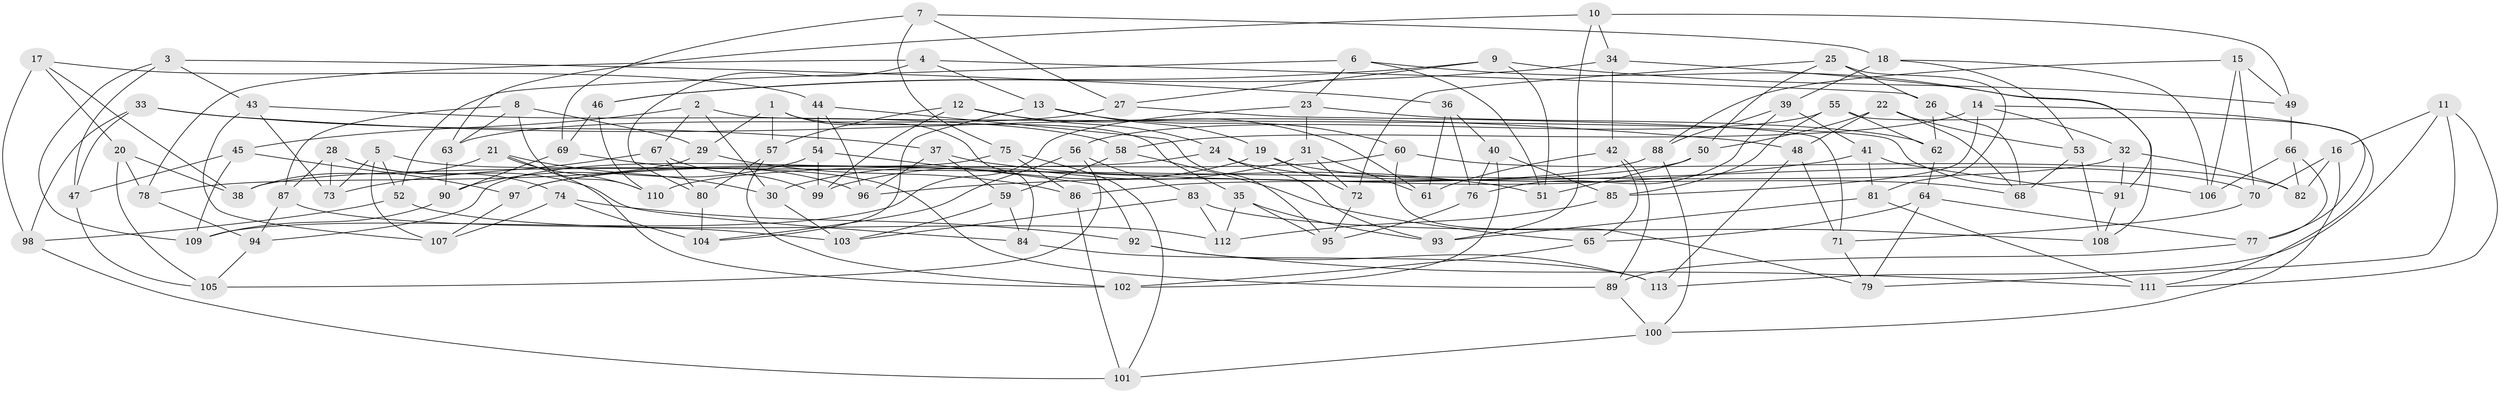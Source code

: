 // coarse degree distribution, {6: 0.5652173913043478, 5: 0.07246376811594203, 4: 0.34782608695652173, 3: 0.014492753623188406}
// Generated by graph-tools (version 1.1) at 2025/24/03/03/25 07:24:31]
// undirected, 113 vertices, 226 edges
graph export_dot {
graph [start="1"]
  node [color=gray90,style=filled];
  1;
  2;
  3;
  4;
  5;
  6;
  7;
  8;
  9;
  10;
  11;
  12;
  13;
  14;
  15;
  16;
  17;
  18;
  19;
  20;
  21;
  22;
  23;
  24;
  25;
  26;
  27;
  28;
  29;
  30;
  31;
  32;
  33;
  34;
  35;
  36;
  37;
  38;
  39;
  40;
  41;
  42;
  43;
  44;
  45;
  46;
  47;
  48;
  49;
  50;
  51;
  52;
  53;
  54;
  55;
  56;
  57;
  58;
  59;
  60;
  61;
  62;
  63;
  64;
  65;
  66;
  67;
  68;
  69;
  70;
  71;
  72;
  73;
  74;
  75;
  76;
  77;
  78;
  79;
  80;
  81;
  82;
  83;
  84;
  85;
  86;
  87;
  88;
  89;
  90;
  91;
  92;
  93;
  94;
  95;
  96;
  97;
  98;
  99;
  100;
  101;
  102;
  103;
  104;
  105;
  106;
  107;
  108;
  109;
  110;
  111;
  112;
  113;
  1 -- 35;
  1 -- 84;
  1 -- 57;
  1 -- 29;
  2 -- 67;
  2 -- 106;
  2 -- 45;
  2 -- 30;
  3 -- 47;
  3 -- 43;
  3 -- 36;
  3 -- 109;
  4 -- 78;
  4 -- 13;
  4 -- 80;
  4 -- 26;
  5 -- 89;
  5 -- 52;
  5 -- 73;
  5 -- 107;
  6 -- 108;
  6 -- 52;
  6 -- 23;
  6 -- 51;
  7 -- 75;
  7 -- 27;
  7 -- 69;
  7 -- 18;
  8 -- 110;
  8 -- 29;
  8 -- 63;
  8 -- 87;
  9 -- 46;
  9 -- 49;
  9 -- 51;
  9 -- 27;
  10 -- 49;
  10 -- 63;
  10 -- 93;
  10 -- 34;
  11 -- 79;
  11 -- 113;
  11 -- 111;
  11 -- 16;
  12 -- 24;
  12 -- 61;
  12 -- 99;
  12 -- 57;
  13 -- 104;
  13 -- 19;
  13 -- 60;
  14 -- 85;
  14 -- 32;
  14 -- 77;
  14 -- 58;
  15 -- 106;
  15 -- 88;
  15 -- 70;
  15 -- 49;
  16 -- 82;
  16 -- 100;
  16 -- 70;
  17 -- 44;
  17 -- 38;
  17 -- 98;
  17 -- 20;
  18 -- 106;
  18 -- 53;
  18 -- 39;
  19 -- 72;
  19 -- 68;
  19 -- 30;
  20 -- 78;
  20 -- 38;
  20 -- 105;
  21 -- 110;
  21 -- 38;
  21 -- 30;
  21 -- 102;
  22 -- 53;
  22 -- 48;
  22 -- 68;
  22 -- 50;
  23 -- 62;
  23 -- 31;
  23 -- 109;
  24 -- 70;
  24 -- 93;
  24 -- 97;
  25 -- 50;
  25 -- 26;
  25 -- 72;
  25 -- 81;
  26 -- 68;
  26 -- 62;
  27 -- 71;
  27 -- 63;
  28 -- 74;
  28 -- 84;
  28 -- 73;
  28 -- 87;
  29 -- 86;
  29 -- 78;
  30 -- 103;
  31 -- 72;
  31 -- 99;
  31 -- 61;
  32 -- 38;
  32 -- 91;
  32 -- 82;
  33 -- 47;
  33 -- 37;
  33 -- 98;
  33 -- 48;
  34 -- 46;
  34 -- 91;
  34 -- 42;
  35 -- 112;
  35 -- 95;
  35 -- 93;
  36 -- 76;
  36 -- 61;
  36 -- 40;
  37 -- 51;
  37 -- 59;
  37 -- 96;
  39 -- 88;
  39 -- 76;
  39 -- 41;
  40 -- 76;
  40 -- 102;
  40 -- 85;
  41 -- 96;
  41 -- 81;
  41 -- 91;
  42 -- 61;
  42 -- 89;
  42 -- 65;
  43 -- 107;
  43 -- 58;
  43 -- 73;
  44 -- 96;
  44 -- 54;
  44 -- 95;
  45 -- 47;
  45 -- 109;
  45 -- 97;
  46 -- 69;
  46 -- 110;
  47 -- 105;
  48 -- 71;
  48 -- 113;
  49 -- 66;
  50 -- 51;
  50 -- 86;
  52 -- 98;
  52 -- 112;
  53 -- 108;
  53 -- 68;
  54 -- 99;
  54 -- 92;
  54 -- 90;
  55 -- 85;
  55 -- 56;
  55 -- 111;
  55 -- 62;
  56 -- 105;
  56 -- 83;
  56 -- 104;
  57 -- 102;
  57 -- 80;
  58 -- 59;
  58 -- 65;
  59 -- 103;
  59 -- 84;
  60 -- 82;
  60 -- 79;
  60 -- 110;
  62 -- 64;
  63 -- 90;
  64 -- 77;
  64 -- 79;
  64 -- 65;
  65 -- 102;
  66 -- 77;
  66 -- 106;
  66 -- 82;
  67 -- 73;
  67 -- 99;
  67 -- 80;
  69 -- 90;
  69 -- 96;
  70 -- 71;
  71 -- 79;
  72 -- 95;
  74 -- 92;
  74 -- 104;
  74 -- 107;
  75 -- 94;
  75 -- 86;
  75 -- 101;
  76 -- 95;
  77 -- 89;
  78 -- 94;
  80 -- 104;
  81 -- 93;
  81 -- 111;
  83 -- 108;
  83 -- 112;
  83 -- 103;
  84 -- 113;
  85 -- 112;
  86 -- 101;
  87 -- 103;
  87 -- 94;
  88 -- 100;
  88 -- 97;
  89 -- 100;
  90 -- 109;
  91 -- 108;
  92 -- 113;
  92 -- 111;
  94 -- 105;
  97 -- 107;
  98 -- 101;
  100 -- 101;
}
